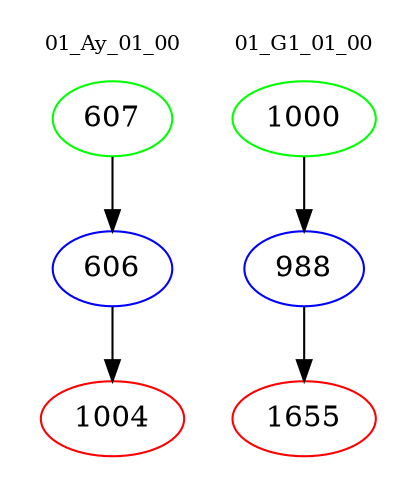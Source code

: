 digraph{
subgraph cluster_0 {
color = white
label = "01_Ay_01_00";
fontsize=10;
T0_607 [label="607", color="green"]
T0_607 -> T0_606 [color="black"]
T0_606 [label="606", color="blue"]
T0_606 -> T0_1004 [color="black"]
T0_1004 [label="1004", color="red"]
}
subgraph cluster_1 {
color = white
label = "01_G1_01_00";
fontsize=10;
T1_1000 [label="1000", color="green"]
T1_1000 -> T1_988 [color="black"]
T1_988 [label="988", color="blue"]
T1_988 -> T1_1655 [color="black"]
T1_1655 [label="1655", color="red"]
}
}
